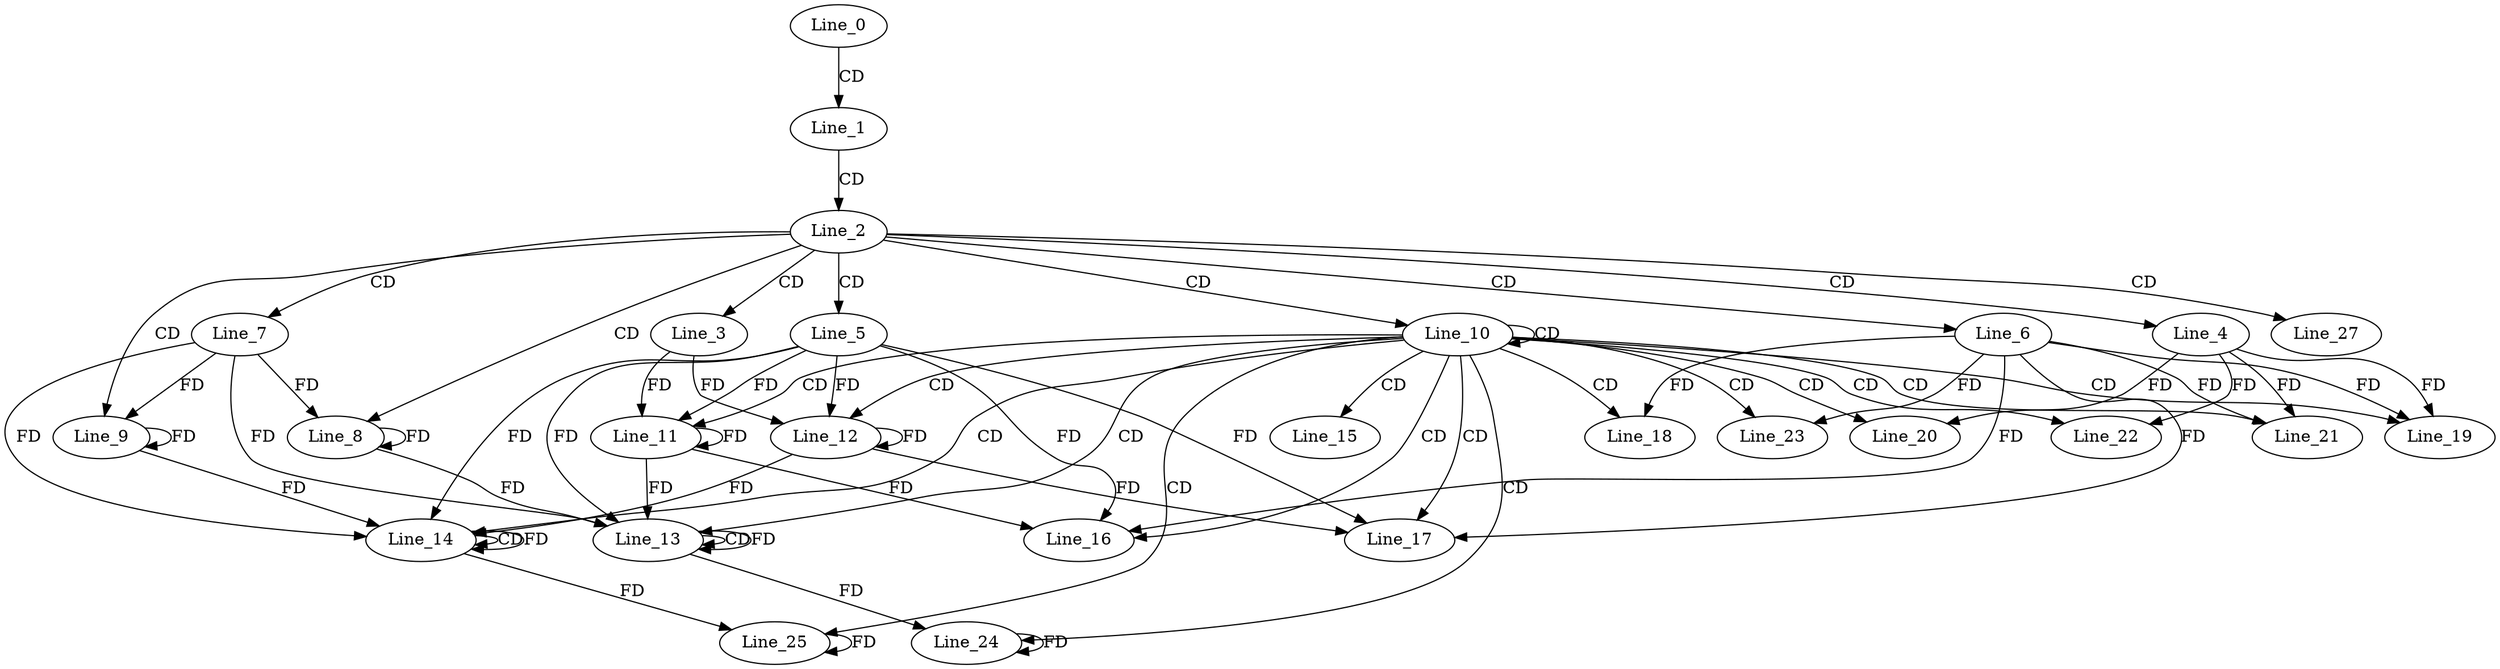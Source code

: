 digraph G {
  Line_0;
  Line_1;
  Line_2;
  Line_3;
  Line_4;
  Line_5;
  Line_6;
  Line_7;
  Line_8;
  Line_9;
  Line_10;
  Line_11;
  Line_11;
  Line_12;
  Line_12;
  Line_13;
  Line_13;
  Line_14;
  Line_14;
  Line_15;
  Line_16;
  Line_17;
  Line_18;
  Line_19;
  Line_19;
  Line_20;
  Line_21;
  Line_21;
  Line_22;
  Line_23;
  Line_24;
  Line_25;
  Line_27;
  Line_0 -> Line_1 [ label="CD" ];
  Line_1 -> Line_2 [ label="CD" ];
  Line_2 -> Line_3 [ label="CD" ];
  Line_2 -> Line_4 [ label="CD" ];
  Line_2 -> Line_5 [ label="CD" ];
  Line_2 -> Line_6 [ label="CD" ];
  Line_2 -> Line_7 [ label="CD" ];
  Line_2 -> Line_8 [ label="CD" ];
  Line_7 -> Line_8 [ label="FD" ];
  Line_8 -> Line_8 [ label="FD" ];
  Line_2 -> Line_9 [ label="CD" ];
  Line_7 -> Line_9 [ label="FD" ];
  Line_9 -> Line_9 [ label="FD" ];
  Line_2 -> Line_10 [ label="CD" ];
  Line_10 -> Line_10 [ label="CD" ];
  Line_10 -> Line_11 [ label="CD" ];
  Line_11 -> Line_11 [ label="FD" ];
  Line_5 -> Line_11 [ label="FD" ];
  Line_3 -> Line_11 [ label="FD" ];
  Line_10 -> Line_12 [ label="CD" ];
  Line_12 -> Line_12 [ label="FD" ];
  Line_5 -> Line_12 [ label="FD" ];
  Line_3 -> Line_12 [ label="FD" ];
  Line_10 -> Line_13 [ label="CD" ];
  Line_11 -> Line_13 [ label="FD" ];
  Line_5 -> Line_13 [ label="FD" ];
  Line_13 -> Line_13 [ label="CD" ];
  Line_13 -> Line_13 [ label="FD" ];
  Line_7 -> Line_13 [ label="FD" ];
  Line_8 -> Line_13 [ label="FD" ];
  Line_10 -> Line_14 [ label="CD" ];
  Line_12 -> Line_14 [ label="FD" ];
  Line_5 -> Line_14 [ label="FD" ];
  Line_14 -> Line_14 [ label="CD" ];
  Line_14 -> Line_14 [ label="FD" ];
  Line_7 -> Line_14 [ label="FD" ];
  Line_9 -> Line_14 [ label="FD" ];
  Line_10 -> Line_15 [ label="CD" ];
  Line_10 -> Line_16 [ label="CD" ];
  Line_6 -> Line_16 [ label="FD" ];
  Line_11 -> Line_16 [ label="FD" ];
  Line_5 -> Line_16 [ label="FD" ];
  Line_10 -> Line_17 [ label="CD" ];
  Line_6 -> Line_17 [ label="FD" ];
  Line_12 -> Line_17 [ label="FD" ];
  Line_5 -> Line_17 [ label="FD" ];
  Line_10 -> Line_18 [ label="CD" ];
  Line_6 -> Line_18 [ label="FD" ];
  Line_10 -> Line_19 [ label="CD" ];
  Line_4 -> Line_19 [ label="FD" ];
  Line_6 -> Line_19 [ label="FD" ];
  Line_10 -> Line_20 [ label="CD" ];
  Line_4 -> Line_20 [ label="FD" ];
  Line_10 -> Line_21 [ label="CD" ];
  Line_4 -> Line_21 [ label="FD" ];
  Line_6 -> Line_21 [ label="FD" ];
  Line_10 -> Line_22 [ label="CD" ];
  Line_4 -> Line_22 [ label="FD" ];
  Line_10 -> Line_23 [ label="CD" ];
  Line_6 -> Line_23 [ label="FD" ];
  Line_10 -> Line_24 [ label="CD" ];
  Line_13 -> Line_24 [ label="FD" ];
  Line_24 -> Line_24 [ label="FD" ];
  Line_10 -> Line_25 [ label="CD" ];
  Line_14 -> Line_25 [ label="FD" ];
  Line_25 -> Line_25 [ label="FD" ];
  Line_2 -> Line_27 [ label="CD" ];
}
